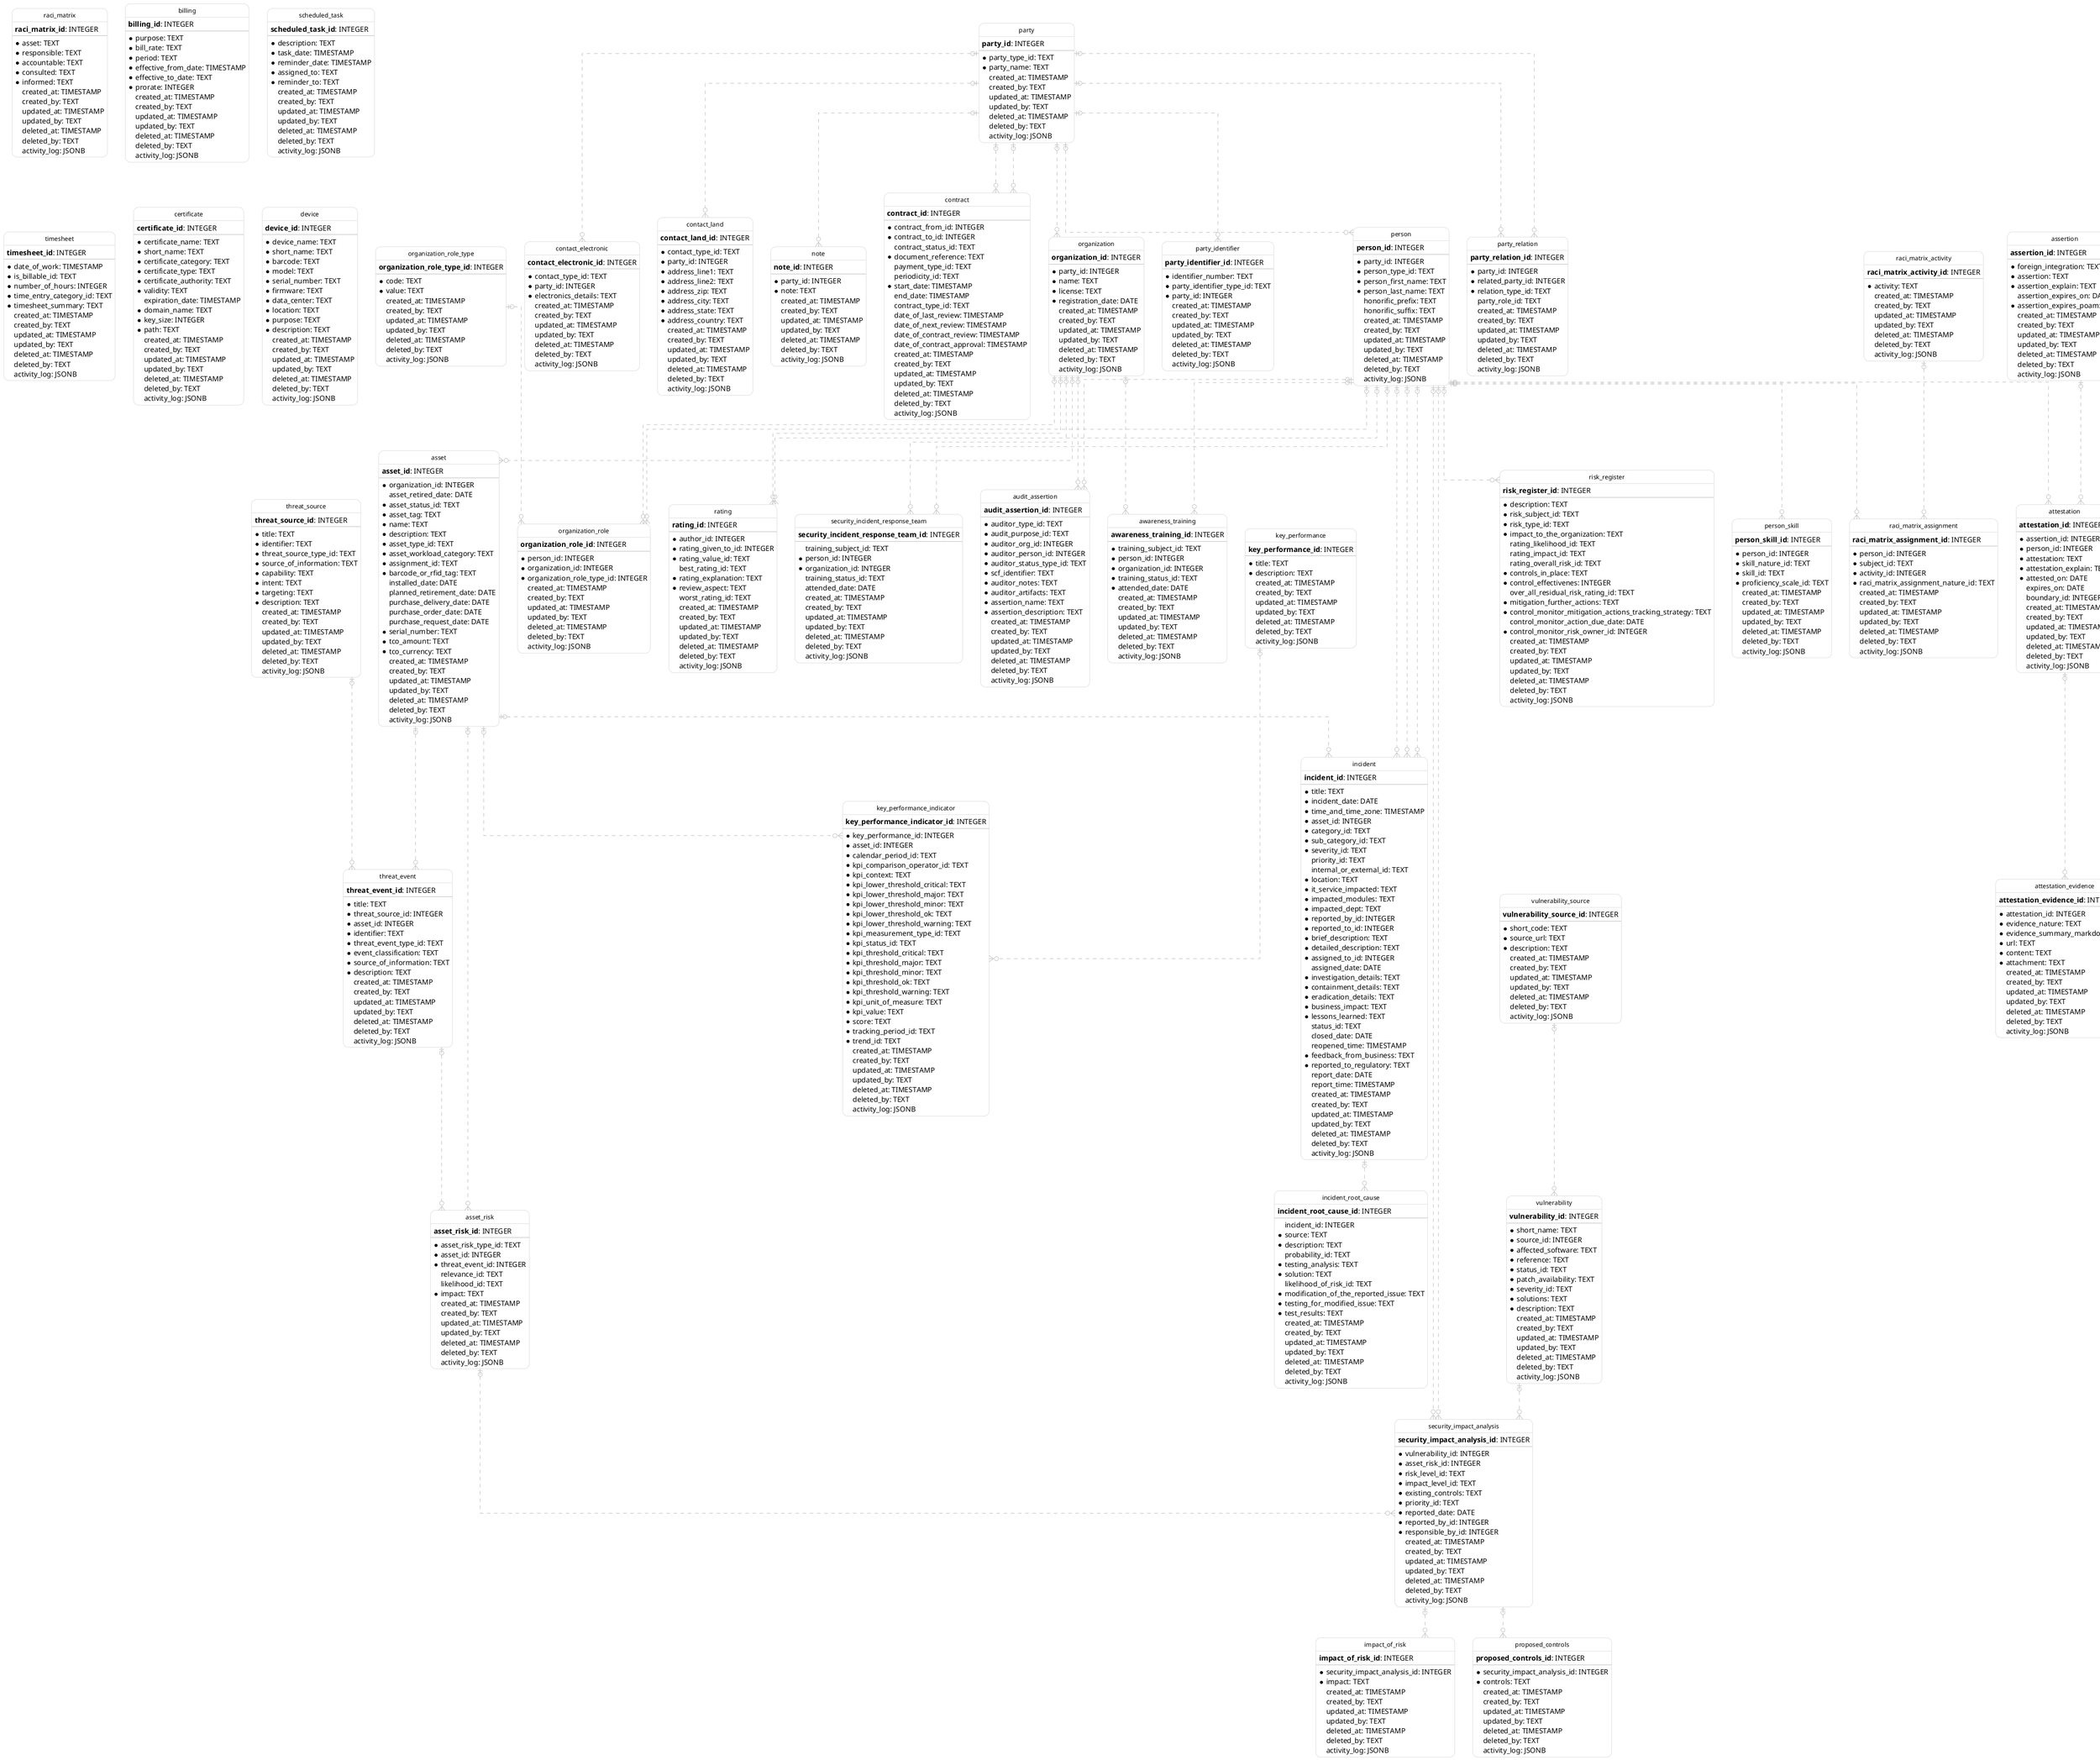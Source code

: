 @startuml IE
  hide circle
  skinparam linetype ortho
  skinparam roundcorner 20
  skinparam class {
    BackgroundColor White
    ArrowColor Silver
    BorderColor Silver
    FontColor Black
    FontSize 12
  }

  entity "organization_role_type" as organization_role_type {
      **organization_role_type_id**: INTEGER
    --
    * code: TEXT
    * value: TEXT
      created_at: TIMESTAMP
      created_by: TEXT
      updated_at: TIMESTAMP
      updated_by: TEXT
      deleted_at: TIMESTAMP
      deleted_by: TEXT
      activity_log: JSONB
  }

  entity "graph" as graph {
      **graph_id**: INTEGER
    --
    * graph_nature_id: TEXT
    * name: TEXT
      description: TEXT
      created_at: TIMESTAMP
      created_by: TEXT
      updated_at: TIMESTAMP
      updated_by: TEXT
      deleted_at: TIMESTAMP
      deleted_by: TEXT
      activity_log: JSONB
  }

  entity "boundary" as boundary {
      **boundary_id**: INTEGER
    --
      parent_boundary_id: INTEGER
    * graph_id: INTEGER
    * boundary_nature_id: TEXT
    * name: TEXT
      description: TEXT
      created_at: TIMESTAMP
      created_by: TEXT
      updated_at: TIMESTAMP
      updated_by: TEXT
      deleted_at: TIMESTAMP
      deleted_by: TEXT
      activity_log: JSONB
  }

  entity "host" as host {
      **host_id**: INTEGER
    --
    * host_name: TEXT
      description: TEXT
      created_at: TIMESTAMP
      created_by: TEXT
      updated_at: TIMESTAMP
      updated_by: TEXT
      deleted_at: TIMESTAMP
      deleted_by: TEXT
      activity_log: JSONB
  }

  entity "host_boundary" as host_boundary {
      **host_boundary_id**: INTEGER
    --
    * host_id: INTEGER
      created_at: TIMESTAMP
      created_by: TEXT
      updated_at: TIMESTAMP
      updated_by: TEXT
      deleted_at: TIMESTAMP
      deleted_by: TEXT
      activity_log: JSONB
  }

  entity "raci_matrix" as raci_matrix {
      **raci_matrix_id**: INTEGER
    --
    * asset: TEXT
    * responsible: TEXT
    * accountable: TEXT
    * consulted: TEXT
    * informed: TEXT
      created_at: TIMESTAMP
      created_by: TEXT
      updated_at: TIMESTAMP
      updated_by: TEXT
      deleted_at: TIMESTAMP
      deleted_by: TEXT
      activity_log: JSONB
  }

  entity "raci_matrix_subject_boundary" as raci_matrix_subject_boundary {
      **raci_matrix_subject_boundary_id**: INTEGER
    --
    * boundary_id: INTEGER
    * raci_matrix_subject_id: TEXT
      created_at: TIMESTAMP
      created_by: TEXT
      updated_at: TIMESTAMP
      updated_by: TEXT
      deleted_at: TIMESTAMP
      deleted_by: TEXT
      activity_log: JSONB
  }

  entity "raci_matrix_activity" as raci_matrix_activity {
      **raci_matrix_activity_id**: INTEGER
    --
    * activity: TEXT
      created_at: TIMESTAMP
      created_by: TEXT
      updated_at: TIMESTAMP
      updated_by: TEXT
      deleted_at: TIMESTAMP
      deleted_by: TEXT
      activity_log: JSONB
  }

  entity "party" as party {
      **party_id**: INTEGER
    --
    * party_type_id: TEXT
    * party_name: TEXT
      created_at: TIMESTAMP
      created_by: TEXT
      updated_at: TIMESTAMP
      updated_by: TEXT
      deleted_at: TIMESTAMP
      deleted_by: TEXT
      activity_log: JSONB
  }

  entity "party_identifier" as party_identifier {
      **party_identifier_id**: INTEGER
    --
    * identifier_number: TEXT
    * party_identifier_type_id: TEXT
    * party_id: INTEGER
      created_at: TIMESTAMP
      created_by: TEXT
      updated_at: TIMESTAMP
      updated_by: TEXT
      deleted_at: TIMESTAMP
      deleted_by: TEXT
      activity_log: JSONB
  }

  entity "person" as person {
      **person_id**: INTEGER
    --
    * party_id: INTEGER
    * person_type_id: TEXT
    * person_first_name: TEXT
    * person_last_name: TEXT
      honorific_prefix: TEXT
      honorific_suffix: TEXT
      created_at: TIMESTAMP
      created_by: TEXT
      updated_at: TIMESTAMP
      updated_by: TEXT
      deleted_at: TIMESTAMP
      deleted_by: TEXT
      activity_log: JSONB
  }

  entity "party_relation" as party_relation {
      **party_relation_id**: INTEGER
    --
    * party_id: INTEGER
    * related_party_id: INTEGER
    * relation_type_id: TEXT
      party_role_id: TEXT
      created_at: TIMESTAMP
      created_by: TEXT
      updated_at: TIMESTAMP
      updated_by: TEXT
      deleted_at: TIMESTAMP
      deleted_by: TEXT
      activity_log: JSONB
  }

  entity "organization" as organization {
      **organization_id**: INTEGER
    --
    * party_id: INTEGER
    * name: TEXT
    * license: TEXT
    * registration_date: DATE
      created_at: TIMESTAMP
      created_by: TEXT
      updated_at: TIMESTAMP
      updated_by: TEXT
      deleted_at: TIMESTAMP
      deleted_by: TEXT
      activity_log: JSONB
  }

  entity "organization_role" as organization_role {
      **organization_role_id**: INTEGER
    --
    * person_id: INTEGER
    * organization_id: INTEGER
    * organization_role_type_id: INTEGER
      created_at: TIMESTAMP
      created_by: TEXT
      updated_at: TIMESTAMP
      updated_by: TEXT
      deleted_at: TIMESTAMP
      deleted_by: TEXT
      activity_log: JSONB
  }

  entity "contact_electronic" as contact_electronic {
      **contact_electronic_id**: INTEGER
    --
    * contact_type_id: TEXT
    * party_id: INTEGER
    * electronics_details: TEXT
      created_at: TIMESTAMP
      created_by: TEXT
      updated_at: TIMESTAMP
      updated_by: TEXT
      deleted_at: TIMESTAMP
      deleted_by: TEXT
      activity_log: JSONB
  }

  entity "contact_land" as contact_land {
      **contact_land_id**: INTEGER
    --
    * contact_type_id: TEXT
    * party_id: INTEGER
    * address_line1: TEXT
    * address_line2: TEXT
    * address_zip: TEXT
    * address_city: TEXT
    * address_state: TEXT
    * address_country: TEXT
      created_at: TIMESTAMP
      created_by: TEXT
      updated_at: TIMESTAMP
      updated_by: TEXT
      deleted_at: TIMESTAMP
      deleted_by: TEXT
      activity_log: JSONB
  }

  entity "asset" as asset {
      **asset_id**: INTEGER
    --
    * organization_id: INTEGER
      asset_retired_date: DATE
    * asset_status_id: TEXT
    * asset_tag: TEXT
    * name: TEXT
    * description: TEXT
    * asset_type_id: TEXT
    * asset_workload_category: TEXT
    * assignment_id: TEXT
    * barcode_or_rfid_tag: TEXT
      installed_date: DATE
      planned_retirement_date: DATE
      purchase_delivery_date: DATE
      purchase_order_date: DATE
      purchase_request_date: DATE
    * serial_number: TEXT
    * tco_amount: TEXT
    * tco_currency: TEXT
      created_at: TIMESTAMP
      created_by: TEXT
      updated_at: TIMESTAMP
      updated_by: TEXT
      deleted_at: TIMESTAMP
      deleted_by: TEXT
      activity_log: JSONB
  }

  entity "vulnerability_source" as vulnerability_source {
      **vulnerability_source_id**: INTEGER
    --
    * short_code: TEXT
    * source_url: TEXT
    * description: TEXT
      created_at: TIMESTAMP
      created_by: TEXT
      updated_at: TIMESTAMP
      updated_by: TEXT
      deleted_at: TIMESTAMP
      deleted_by: TEXT
      activity_log: JSONB
  }

  entity "vulnerability" as vulnerability {
      **vulnerability_id**: INTEGER
    --
    * short_name: TEXT
    * source_id: INTEGER
    * affected_software: TEXT
    * reference: TEXT
    * status_id: TEXT
    * patch_availability: TEXT
    * severity_id: TEXT
    * solutions: TEXT
    * description: TEXT
      created_at: TIMESTAMP
      created_by: TEXT
      updated_at: TIMESTAMP
      updated_by: TEXT
      deleted_at: TIMESTAMP
      deleted_by: TEXT
      activity_log: JSONB
  }

  entity "threat_source" as threat_source {
      **threat_source_id**: INTEGER
    --
    * title: TEXT
    * identifier: TEXT
    * threat_source_type_id: TEXT
    * source_of_information: TEXT
    * capability: TEXT
    * intent: TEXT
    * targeting: TEXT
    * description: TEXT
      created_at: TIMESTAMP
      created_by: TEXT
      updated_at: TIMESTAMP
      updated_by: TEXT
      deleted_at: TIMESTAMP
      deleted_by: TEXT
      activity_log: JSONB
  }

  entity "threat_event" as threat_event {
      **threat_event_id**: INTEGER
    --
    * title: TEXT
    * threat_source_id: INTEGER
    * asset_id: INTEGER
    * identifier: TEXT
    * threat_event_type_id: TEXT
    * event_classification: TEXT
    * source_of_information: TEXT
    * description: TEXT
      created_at: TIMESTAMP
      created_by: TEXT
      updated_at: TIMESTAMP
      updated_by: TEXT
      deleted_at: TIMESTAMP
      deleted_by: TEXT
      activity_log: JSONB
  }

  entity "asset_risk" as asset_risk {
      **asset_risk_id**: INTEGER
    --
    * asset_risk_type_id: TEXT
    * asset_id: INTEGER
    * threat_event_id: INTEGER
      relevance_id: TEXT
      likelihood_id: TEXT
    * impact: TEXT
      created_at: TIMESTAMP
      created_by: TEXT
      updated_at: TIMESTAMP
      updated_by: TEXT
      deleted_at: TIMESTAMP
      deleted_by: TEXT
      activity_log: JSONB
  }

  entity "security_impact_analysis" as security_impact_analysis {
      **security_impact_analysis_id**: INTEGER
    --
    * vulnerability_id: INTEGER
    * asset_risk_id: INTEGER
    * risk_level_id: TEXT
    * impact_level_id: TEXT
    * existing_controls: TEXT
    * priority_id: TEXT
    * reported_date: DATE
    * reported_by_id: INTEGER
    * responsible_by_id: INTEGER
      created_at: TIMESTAMP
      created_by: TEXT
      updated_at: TIMESTAMP
      updated_by: TEXT
      deleted_at: TIMESTAMP
      deleted_by: TEXT
      activity_log: JSONB
  }

  entity "impact_of_risk" as impact_of_risk {
      **impact_of_risk_id**: INTEGER
    --
    * security_impact_analysis_id: INTEGER
    * impact: TEXT
      created_at: TIMESTAMP
      created_by: TEXT
      updated_at: TIMESTAMP
      updated_by: TEXT
      deleted_at: TIMESTAMP
      deleted_by: TEXT
      activity_log: JSONB
  }

  entity "proposed_controls" as proposed_controls {
      **proposed_controls_id**: INTEGER
    --
    * security_impact_analysis_id: INTEGER
    * controls: TEXT
      created_at: TIMESTAMP
      created_by: TEXT
      updated_at: TIMESTAMP
      updated_by: TEXT
      deleted_at: TIMESTAMP
      deleted_by: TEXT
      activity_log: JSONB
  }

  entity "billing" as billing {
      **billing_id**: INTEGER
    --
    * purpose: TEXT
    * bill_rate: TEXT
    * period: TEXT
    * effective_from_date: TIMESTAMP
    * effective_to_date: TEXT
    * prorate: INTEGER
      created_at: TIMESTAMP
      created_by: TEXT
      updated_at: TIMESTAMP
      updated_by: TEXT
      deleted_at: TIMESTAMP
      deleted_by: TEXT
      activity_log: JSONB
  }

  entity "scheduled_task" as scheduled_task {
      **scheduled_task_id**: INTEGER
    --
    * description: TEXT
    * task_date: TIMESTAMP
    * reminder_date: TIMESTAMP
    * assigned_to: TEXT
    * reminder_to: TEXT
      created_at: TIMESTAMP
      created_by: TEXT
      updated_at: TIMESTAMP
      updated_by: TEXT
      deleted_at: TIMESTAMP
      deleted_by: TEXT
      activity_log: JSONB
  }

  entity "timesheet" as timesheet {
      **timesheet_id**: INTEGER
    --
    * date_of_work: TIMESTAMP
    * is_billable_id: TEXT
    * number_of_hours: INTEGER
    * time_entry_category_id: TEXT
    * timesheet_summary: TEXT
      created_at: TIMESTAMP
      created_by: TEXT
      updated_at: TIMESTAMP
      updated_by: TEXT
      deleted_at: TIMESTAMP
      deleted_by: TEXT
      activity_log: JSONB
  }

  entity "certificate" as certificate {
      **certificate_id**: INTEGER
    --
    * certificate_name: TEXT
    * short_name: TEXT
    * certificate_category: TEXT
    * certificate_type: TEXT
    * certificate_authority: TEXT
    * validity: TEXT
      expiration_date: TIMESTAMP
    * domain_name: TEXT
    * key_size: INTEGER
    * path: TEXT
      created_at: TIMESTAMP
      created_by: TEXT
      updated_at: TIMESTAMP
      updated_by: TEXT
      deleted_at: TIMESTAMP
      deleted_by: TEXT
      activity_log: JSONB
  }

  entity "device" as device {
      **device_id**: INTEGER
    --
    * device_name: TEXT
    * short_name: TEXT
    * barcode: TEXT
    * model: TEXT
    * serial_number: TEXT
    * firmware: TEXT
    * data_center: TEXT
    * location: TEXT
    * purpose: TEXT
    * description: TEXT
      created_at: TIMESTAMP
      created_by: TEXT
      updated_at: TIMESTAMP
      updated_by: TEXT
      deleted_at: TIMESTAMP
      deleted_by: TEXT
      activity_log: JSONB
  }

  entity "security_incident_response_team" as security_incident_response_team {
      **security_incident_response_team_id**: INTEGER
    --
      training_subject_id: TEXT
    * person_id: INTEGER
    * organization_id: INTEGER
      training_status_id: TEXT
      attended_date: DATE
      created_at: TIMESTAMP
      created_by: TEXT
      updated_at: TIMESTAMP
      updated_by: TEXT
      deleted_at: TIMESTAMP
      deleted_by: TEXT
      activity_log: JSONB
  }

  entity "awareness_training" as awareness_training {
      **awareness_training_id**: INTEGER
    --
    * training_subject_id: TEXT
    * person_id: INTEGER
    * organization_id: INTEGER
    * training_status_id: TEXT
    * attended_date: DATE
      created_at: TIMESTAMP
      created_by: TEXT
      updated_at: TIMESTAMP
      updated_by: TEXT
      deleted_at: TIMESTAMP
      deleted_by: TEXT
      activity_log: JSONB
  }

  entity "rating" as rating {
      **rating_id**: INTEGER
    --
    * author_id: INTEGER
    * rating_given_to_id: INTEGER
    * rating_value_id: TEXT
      best_rating_id: TEXT
    * rating_explanation: TEXT
    * review_aspect: TEXT
      worst_rating_id: TEXT
      created_at: TIMESTAMP
      created_by: TEXT
      updated_at: TIMESTAMP
      updated_by: TEXT
      deleted_at: TIMESTAMP
      deleted_by: TEXT
      activity_log: JSONB
  }

  entity "note" as note {
      **note_id**: INTEGER
    --
    * party_id: INTEGER
    * note: TEXT
      created_at: TIMESTAMP
      created_by: TEXT
      updated_at: TIMESTAMP
      updated_by: TEXT
      deleted_at: TIMESTAMP
      deleted_by: TEXT
      activity_log: JSONB
  }

  entity "audit_assertion" as audit_assertion {
      **audit_assertion_id**: INTEGER
    --
    * auditor_type_id: TEXT
    * audit_purpose_id: TEXT
    * auditor_org_id: INTEGER
    * auditor_person_id: INTEGER
    * auditor_status_type_id: TEXT
    * scf_identifier: TEXT
    * auditor_notes: TEXT
    * auditor_artifacts: TEXT
    * assertion_name: TEXT
    * assertion_description: TEXT
      created_at: TIMESTAMP
      created_by: TEXT
      updated_at: TIMESTAMP
      updated_by: TEXT
      deleted_at: TIMESTAMP
      deleted_by: TEXT
      activity_log: JSONB
  }

  entity "contract" as contract {
      **contract_id**: INTEGER
    --
    * contract_from_id: INTEGER
    * contract_to_id: INTEGER
      contract_status_id: TEXT
    * document_reference: TEXT
      payment_type_id: TEXT
      periodicity_id: TEXT
    * start_date: TIMESTAMP
      end_date: TIMESTAMP
      contract_type_id: TEXT
      date_of_last_review: TIMESTAMP
      date_of_next_review: TIMESTAMP
      date_of_contract_review: TIMESTAMP
      date_of_contract_approval: TIMESTAMP
      created_at: TIMESTAMP
      created_by: TEXT
      updated_at: TIMESTAMP
      updated_by: TEXT
      deleted_at: TIMESTAMP
      deleted_by: TEXT
      activity_log: JSONB
  }

  entity "risk_register" as risk_register {
      **risk_register_id**: INTEGER
    --
    * description: TEXT
    * risk_subject_id: TEXT
    * risk_type_id: TEXT
    * impact_to_the_organization: TEXT
      rating_likelihood_id: TEXT
      rating_impact_id: TEXT
      rating_overall_risk_id: TEXT
    * controls_in_place: TEXT
    * control_effectivenes: INTEGER
      over_all_residual_risk_rating_id: TEXT
    * mitigation_further_actions: TEXT
    * control_monitor_mitigation_actions_tracking_strategy: TEXT
      control_monitor_action_due_date: DATE
    * control_monitor_risk_owner_id: INTEGER
      created_at: TIMESTAMP
      created_by: TEXT
      updated_at: TIMESTAMP
      updated_by: TEXT
      deleted_at: TIMESTAMP
      deleted_by: TEXT
      activity_log: JSONB
  }

  entity "incident" as incident {
      **incident_id**: INTEGER
    --
    * title: TEXT
    * incident_date: DATE
    * time_and_time_zone: TIMESTAMP
    * asset_id: INTEGER
    * category_id: TEXT
    * sub_category_id: TEXT
    * severity_id: TEXT
      priority_id: TEXT
      internal_or_external_id: TEXT
    * location: TEXT
    * it_service_impacted: TEXT
    * impacted_modules: TEXT
    * impacted_dept: TEXT
    * reported_by_id: INTEGER
    * reported_to_id: INTEGER
    * brief_description: TEXT
    * detailed_description: TEXT
    * assigned_to_id: INTEGER
      assigned_date: DATE
    * investigation_details: TEXT
    * containment_details: TEXT
    * eradication_details: TEXT
    * business_impact: TEXT
    * lessons_learned: TEXT
      status_id: TEXT
      closed_date: DATE
      reopened_time: TIMESTAMP
    * feedback_from_business: TEXT
    * reported_to_regulatory: TEXT
      report_date: DATE
      report_time: TIMESTAMP
      created_at: TIMESTAMP
      created_by: TEXT
      updated_at: TIMESTAMP
      updated_by: TEXT
      deleted_at: TIMESTAMP
      deleted_by: TEXT
      activity_log: JSONB
  }

  entity "incident_root_cause" as incident_root_cause {
      **incident_root_cause_id**: INTEGER
    --
      incident_id: INTEGER
    * source: TEXT
    * description: TEXT
      probability_id: TEXT
    * testing_analysis: TEXT
    * solution: TEXT
      likelihood_of_risk_id: TEXT
    * modification_of_the_reported_issue: TEXT
    * testing_for_modified_issue: TEXT
    * test_results: TEXT
      created_at: TIMESTAMP
      created_by: TEXT
      updated_at: TIMESTAMP
      updated_by: TEXT
      deleted_at: TIMESTAMP
      deleted_by: TEXT
      activity_log: JSONB
  }

  entity "raci_matrix_assignment" as raci_matrix_assignment {
      **raci_matrix_assignment_id**: INTEGER
    --
    * person_id: INTEGER
    * subject_id: TEXT
    * activity_id: INTEGER
    * raci_matrix_assignment_nature_id: TEXT
      created_at: TIMESTAMP
      created_by: TEXT
      updated_at: TIMESTAMP
      updated_by: TEXT
      deleted_at: TIMESTAMP
      deleted_by: TEXT
      activity_log: JSONB
  }

  entity "person_skill" as person_skill {
      **person_skill_id**: INTEGER
    --
    * person_id: INTEGER
    * skill_nature_id: TEXT
    * skill_id: TEXT
    * proficiency_scale_id: TEXT
      created_at: TIMESTAMP
      created_by: TEXT
      updated_at: TIMESTAMP
      updated_by: TEXT
      deleted_at: TIMESTAMP
      deleted_by: TEXT
      activity_log: JSONB
  }

  entity "key_performance" as key_performance {
      **key_performance_id**: INTEGER
    --
    * title: TEXT
    * description: TEXT
      created_at: TIMESTAMP
      created_by: TEXT
      updated_at: TIMESTAMP
      updated_by: TEXT
      deleted_at: TIMESTAMP
      deleted_by: TEXT
      activity_log: JSONB
  }

  entity "key_performance_indicator" as key_performance_indicator {
      **key_performance_indicator_id**: INTEGER
    --
    * key_performance_id: INTEGER
    * asset_id: INTEGER
    * calendar_period_id: TEXT
    * kpi_comparison_operator_id: TEXT
    * kpi_context: TEXT
    * kpi_lower_threshold_critical: TEXT
    * kpi_lower_threshold_major: TEXT
    * kpi_lower_threshold_minor: TEXT
    * kpi_lower_threshold_ok: TEXT
    * kpi_lower_threshold_warning: TEXT
    * kpi_measurement_type_id: TEXT
    * kpi_status_id: TEXT
    * kpi_threshold_critical: TEXT
    * kpi_threshold_major: TEXT
    * kpi_threshold_minor: TEXT
    * kpi_threshold_ok: TEXT
    * kpi_threshold_warning: TEXT
    * kpi_unit_of_measure: TEXT
    * kpi_value: TEXT
    * score: TEXT
    * tracking_period_id: TEXT
    * trend_id: TEXT
      created_at: TIMESTAMP
      created_by: TEXT
      updated_at: TIMESTAMP
      updated_by: TEXT
      deleted_at: TIMESTAMP
      deleted_by: TEXT
      activity_log: JSONB
  }

  entity "key_risk" as key_risk {
      **key_risk_id**: INTEGER
    --
    * title: TEXT
    * description: TEXT
      base_value: TEXT
      created_at: TIMESTAMP
      created_by: TEXT
      updated_at: TIMESTAMP
      updated_by: TEXT
      deleted_at: TIMESTAMP
      deleted_by: TEXT
      activity_log: JSONB
  }

  entity "key_risk_indicator" as key_risk_indicator {
      **key_risk_indicator_id**: INTEGER
    --
    * key_risk_id: INTEGER
    * entry_date: DATE
      entry_value: TEXT
      created_at: TIMESTAMP
      created_by: TEXT
      updated_at: TIMESTAMP
      updated_by: TEXT
      deleted_at: TIMESTAMP
      deleted_by: TEXT
      activity_log: JSONB
  }

  entity "assertion" as assertion {
      **assertion_id**: INTEGER
    --
    * foreign_integration: TEXT
    * assertion: TEXT
    * assertion_explain: TEXT
      assertion_expires_on: DATE
    * assertion_expires_poam: TEXT
      created_at: TIMESTAMP
      created_by: TEXT
      updated_at: TIMESTAMP
      updated_by: TEXT
      deleted_at: TIMESTAMP
      deleted_by: TEXT
      activity_log: JSONB
  }

  entity "attestation" as attestation {
      **attestation_id**: INTEGER
    --
    * assertion_id: INTEGER
    * person_id: INTEGER
    * attestation: TEXT
    * attestation_explain: TEXT
    * attested_on: DATE
      expires_on: DATE
      boundary_id: INTEGER
      created_at: TIMESTAMP
      created_by: TEXT
      updated_at: TIMESTAMP
      updated_by: TEXT
      deleted_at: TIMESTAMP
      deleted_by: TEXT
      activity_log: JSONB
  }

  entity "attestation_evidence" as attestation_evidence {
      **attestation_evidence_id**: INTEGER
    --
    * attestation_id: INTEGER
    * evidence_nature: TEXT
    * evidence_summary_markdown: TEXT
    * url: TEXT
    * content: TEXT
    * attachment: TEXT
      created_at: TIMESTAMP
      created_by: TEXT
      updated_at: TIMESTAMP
      updated_by: TEXT
      deleted_at: TIMESTAMP
      deleted_by: TEXT
      activity_log: JSONB
  }

  boundary |o..o{ boundary
  graph |o..o{ boundary
  host |o..o{ host_boundary
  boundary |o..o{ raci_matrix_subject_boundary
  party |o..o{ party_identifier
  party |o..o{ person
  party |o..o{ party_relation
  party |o..o{ party_relation
  party |o..o{ organization
  person |o..o{ organization_role
  organization |o..o{ organization_role
  organization_role_type |o..o{ organization_role
  party |o..o{ contact_electronic
  party |o..o{ contact_land
  organization |o..o{ asset
  vulnerability_source |o..o{ vulnerability
  threat_source |o..o{ threat_event
  asset |o..o{ threat_event
  asset |o..o{ asset_risk
  threat_event |o..o{ asset_risk
  vulnerability |o..o{ security_impact_analysis
  asset_risk |o..o{ security_impact_analysis
  person |o..o{ security_impact_analysis
  person |o..o{ security_impact_analysis
  security_impact_analysis |o..o{ impact_of_risk
  security_impact_analysis |o..o{ proposed_controls
  person |o..o{ security_incident_response_team
  organization |o..o{ security_incident_response_team
  person |o..o{ awareness_training
  organization |o..o{ awareness_training
  person |o..o{ rating
  organization |o..o{ rating
  party |o..o{ note
  organization |o..o{ audit_assertion
  person |o..o{ audit_assertion
  party |o..o{ contract
  party |o..o{ contract
  person |o..o{ risk_register
  asset |o..o{ incident
  person |o..o{ incident
  person |o..o{ incident
  person |o..o{ incident
  incident |o..o{ incident_root_cause
  person |o..o{ raci_matrix_assignment
  raci_matrix_activity |o..o{ raci_matrix_assignment
  person |o..o{ person_skill
  key_performance |o..o{ key_performance_indicator
  asset |o..o{ key_performance_indicator
  key_risk |o..o{ key_risk_indicator
  assertion |o..o{ attestation
  person |o..o{ attestation
  boundary |o..o{ attestation
  attestation |o..o{ attestation_evidence
@enduml